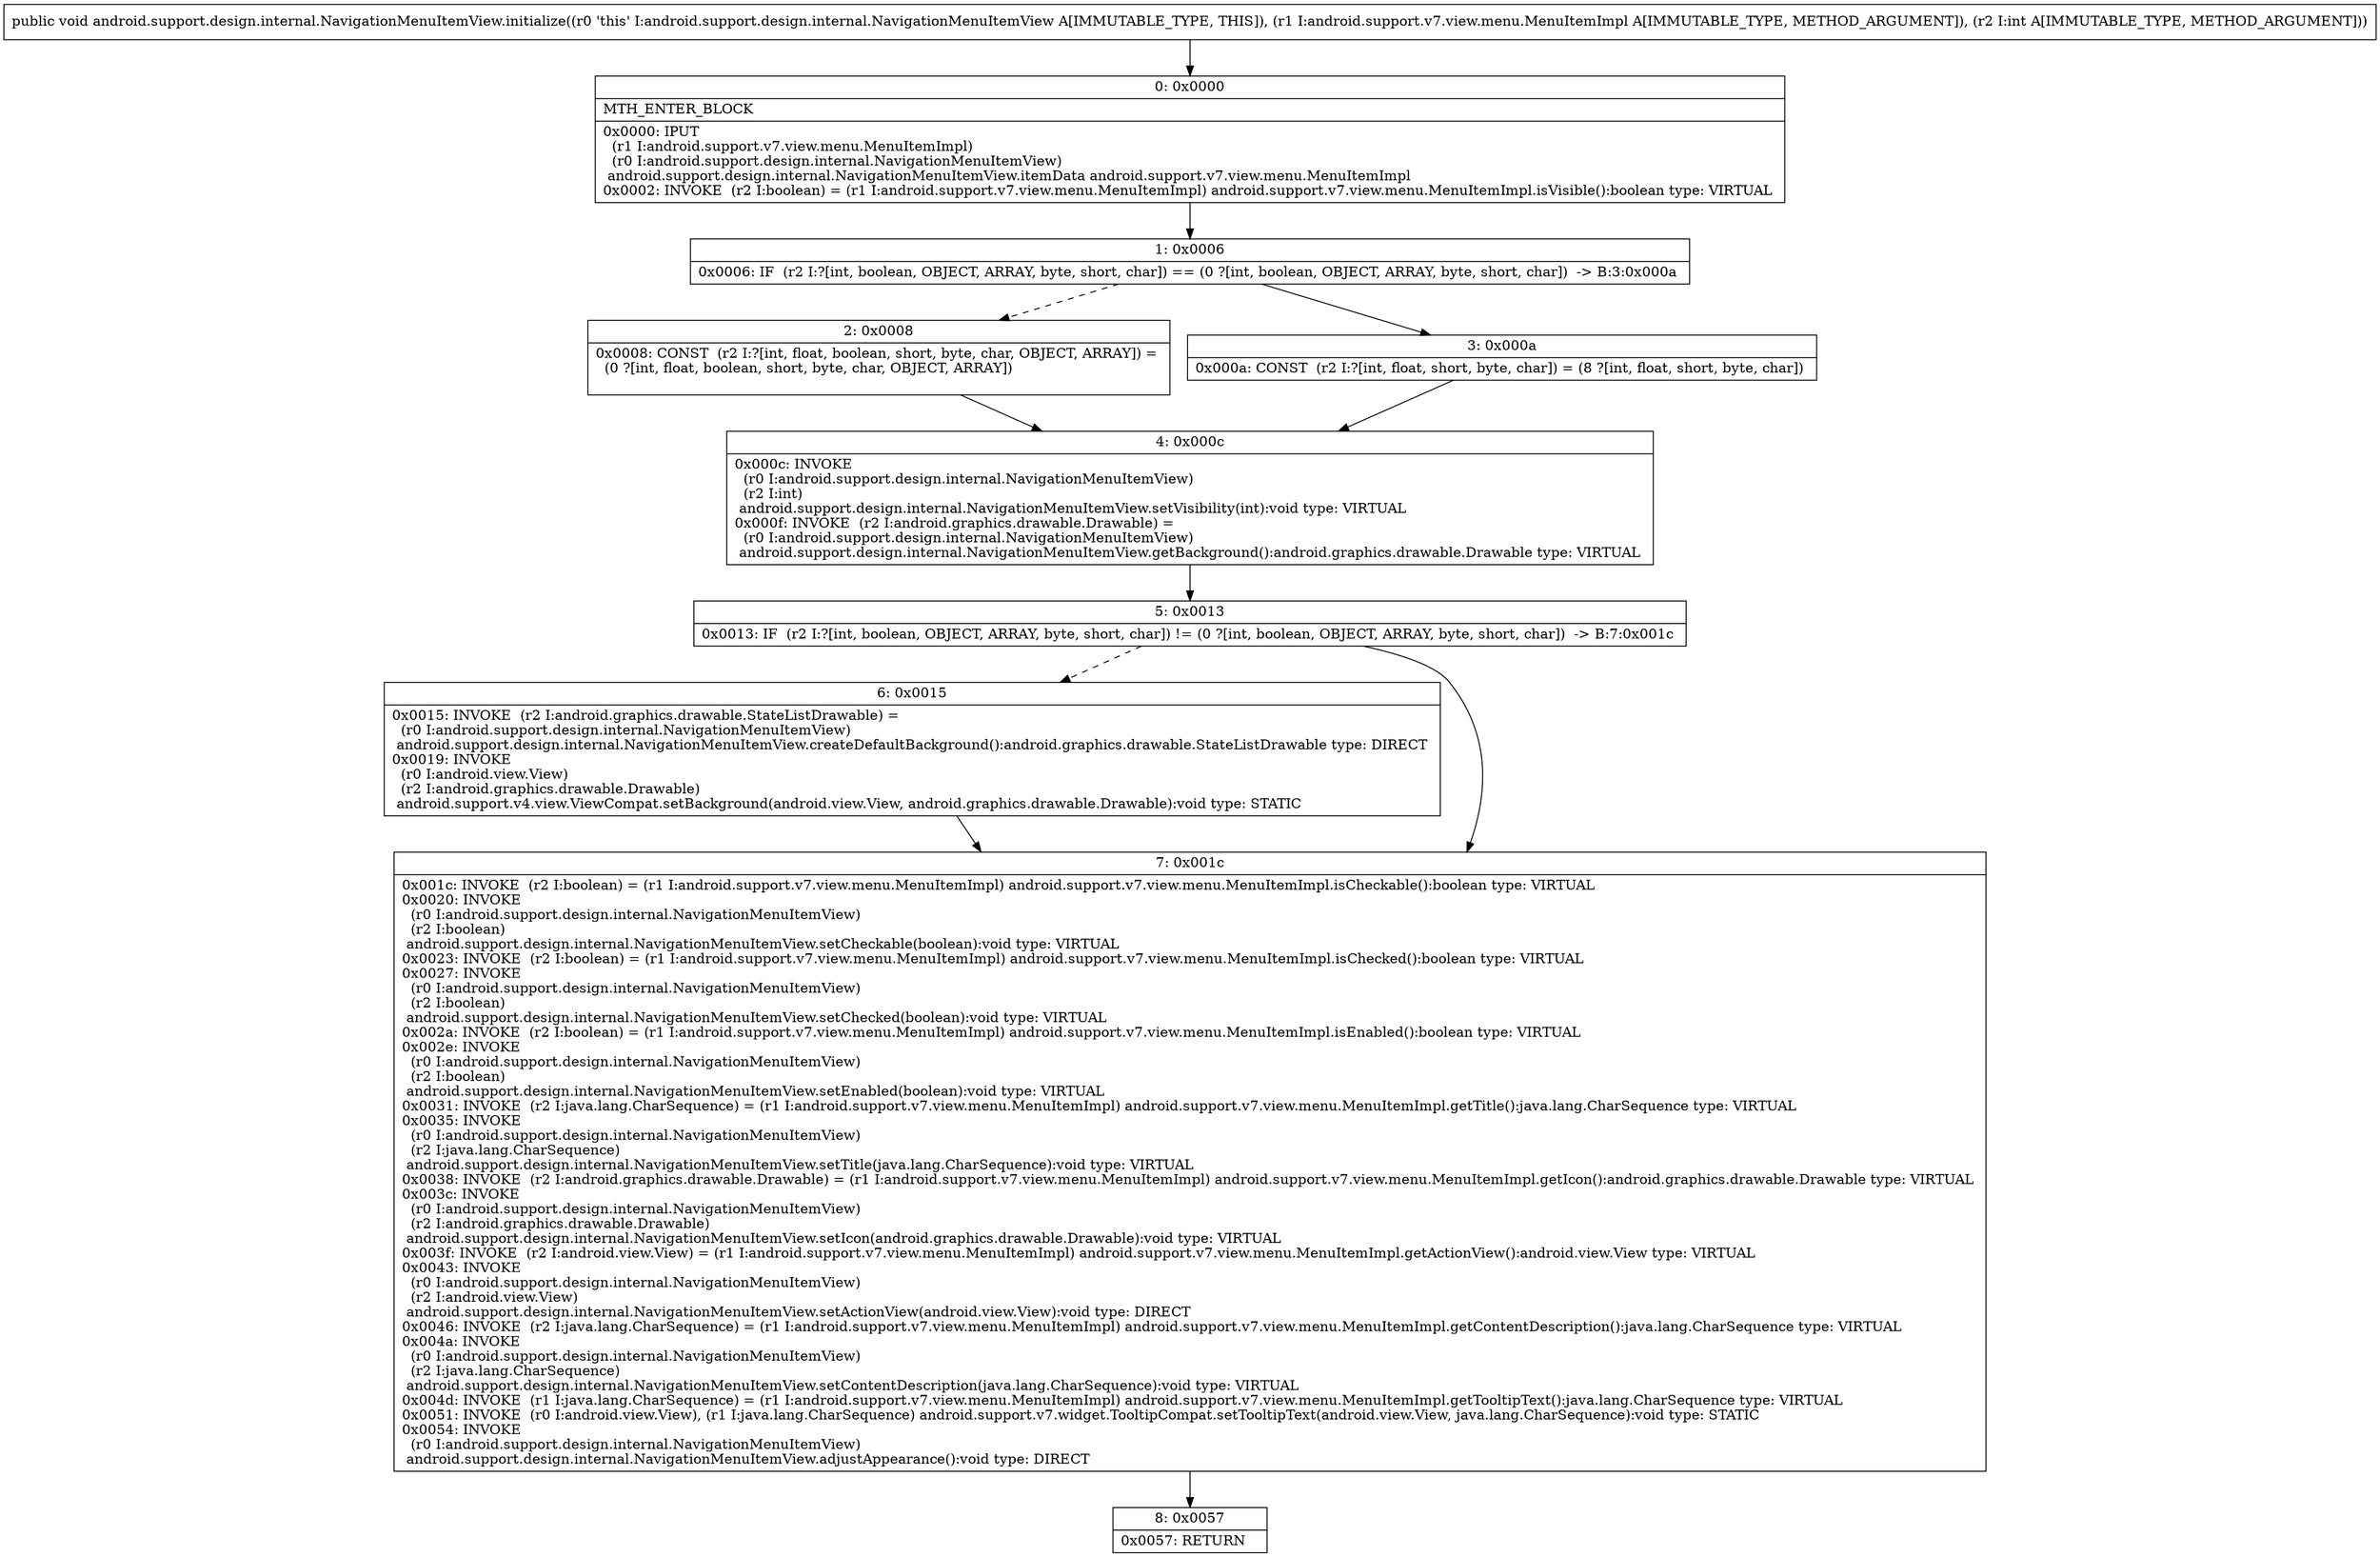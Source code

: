 digraph "CFG forandroid.support.design.internal.NavigationMenuItemView.initialize(Landroid\/support\/v7\/view\/menu\/MenuItemImpl;I)V" {
Node_0 [shape=record,label="{0\:\ 0x0000|MTH_ENTER_BLOCK\l|0x0000: IPUT  \l  (r1 I:android.support.v7.view.menu.MenuItemImpl)\l  (r0 I:android.support.design.internal.NavigationMenuItemView)\l android.support.design.internal.NavigationMenuItemView.itemData android.support.v7.view.menu.MenuItemImpl \l0x0002: INVOKE  (r2 I:boolean) = (r1 I:android.support.v7.view.menu.MenuItemImpl) android.support.v7.view.menu.MenuItemImpl.isVisible():boolean type: VIRTUAL \l}"];
Node_1 [shape=record,label="{1\:\ 0x0006|0x0006: IF  (r2 I:?[int, boolean, OBJECT, ARRAY, byte, short, char]) == (0 ?[int, boolean, OBJECT, ARRAY, byte, short, char])  \-\> B:3:0x000a \l}"];
Node_2 [shape=record,label="{2\:\ 0x0008|0x0008: CONST  (r2 I:?[int, float, boolean, short, byte, char, OBJECT, ARRAY]) = \l  (0 ?[int, float, boolean, short, byte, char, OBJECT, ARRAY])\l \l}"];
Node_3 [shape=record,label="{3\:\ 0x000a|0x000a: CONST  (r2 I:?[int, float, short, byte, char]) = (8 ?[int, float, short, byte, char]) \l}"];
Node_4 [shape=record,label="{4\:\ 0x000c|0x000c: INVOKE  \l  (r0 I:android.support.design.internal.NavigationMenuItemView)\l  (r2 I:int)\l android.support.design.internal.NavigationMenuItemView.setVisibility(int):void type: VIRTUAL \l0x000f: INVOKE  (r2 I:android.graphics.drawable.Drawable) = \l  (r0 I:android.support.design.internal.NavigationMenuItemView)\l android.support.design.internal.NavigationMenuItemView.getBackground():android.graphics.drawable.Drawable type: VIRTUAL \l}"];
Node_5 [shape=record,label="{5\:\ 0x0013|0x0013: IF  (r2 I:?[int, boolean, OBJECT, ARRAY, byte, short, char]) != (0 ?[int, boolean, OBJECT, ARRAY, byte, short, char])  \-\> B:7:0x001c \l}"];
Node_6 [shape=record,label="{6\:\ 0x0015|0x0015: INVOKE  (r2 I:android.graphics.drawable.StateListDrawable) = \l  (r0 I:android.support.design.internal.NavigationMenuItemView)\l android.support.design.internal.NavigationMenuItemView.createDefaultBackground():android.graphics.drawable.StateListDrawable type: DIRECT \l0x0019: INVOKE  \l  (r0 I:android.view.View)\l  (r2 I:android.graphics.drawable.Drawable)\l android.support.v4.view.ViewCompat.setBackground(android.view.View, android.graphics.drawable.Drawable):void type: STATIC \l}"];
Node_7 [shape=record,label="{7\:\ 0x001c|0x001c: INVOKE  (r2 I:boolean) = (r1 I:android.support.v7.view.menu.MenuItemImpl) android.support.v7.view.menu.MenuItemImpl.isCheckable():boolean type: VIRTUAL \l0x0020: INVOKE  \l  (r0 I:android.support.design.internal.NavigationMenuItemView)\l  (r2 I:boolean)\l android.support.design.internal.NavigationMenuItemView.setCheckable(boolean):void type: VIRTUAL \l0x0023: INVOKE  (r2 I:boolean) = (r1 I:android.support.v7.view.menu.MenuItemImpl) android.support.v7.view.menu.MenuItemImpl.isChecked():boolean type: VIRTUAL \l0x0027: INVOKE  \l  (r0 I:android.support.design.internal.NavigationMenuItemView)\l  (r2 I:boolean)\l android.support.design.internal.NavigationMenuItemView.setChecked(boolean):void type: VIRTUAL \l0x002a: INVOKE  (r2 I:boolean) = (r1 I:android.support.v7.view.menu.MenuItemImpl) android.support.v7.view.menu.MenuItemImpl.isEnabled():boolean type: VIRTUAL \l0x002e: INVOKE  \l  (r0 I:android.support.design.internal.NavigationMenuItemView)\l  (r2 I:boolean)\l android.support.design.internal.NavigationMenuItemView.setEnabled(boolean):void type: VIRTUAL \l0x0031: INVOKE  (r2 I:java.lang.CharSequence) = (r1 I:android.support.v7.view.menu.MenuItemImpl) android.support.v7.view.menu.MenuItemImpl.getTitle():java.lang.CharSequence type: VIRTUAL \l0x0035: INVOKE  \l  (r0 I:android.support.design.internal.NavigationMenuItemView)\l  (r2 I:java.lang.CharSequence)\l android.support.design.internal.NavigationMenuItemView.setTitle(java.lang.CharSequence):void type: VIRTUAL \l0x0038: INVOKE  (r2 I:android.graphics.drawable.Drawable) = (r1 I:android.support.v7.view.menu.MenuItemImpl) android.support.v7.view.menu.MenuItemImpl.getIcon():android.graphics.drawable.Drawable type: VIRTUAL \l0x003c: INVOKE  \l  (r0 I:android.support.design.internal.NavigationMenuItemView)\l  (r2 I:android.graphics.drawable.Drawable)\l android.support.design.internal.NavigationMenuItemView.setIcon(android.graphics.drawable.Drawable):void type: VIRTUAL \l0x003f: INVOKE  (r2 I:android.view.View) = (r1 I:android.support.v7.view.menu.MenuItemImpl) android.support.v7.view.menu.MenuItemImpl.getActionView():android.view.View type: VIRTUAL \l0x0043: INVOKE  \l  (r0 I:android.support.design.internal.NavigationMenuItemView)\l  (r2 I:android.view.View)\l android.support.design.internal.NavigationMenuItemView.setActionView(android.view.View):void type: DIRECT \l0x0046: INVOKE  (r2 I:java.lang.CharSequence) = (r1 I:android.support.v7.view.menu.MenuItemImpl) android.support.v7.view.menu.MenuItemImpl.getContentDescription():java.lang.CharSequence type: VIRTUAL \l0x004a: INVOKE  \l  (r0 I:android.support.design.internal.NavigationMenuItemView)\l  (r2 I:java.lang.CharSequence)\l android.support.design.internal.NavigationMenuItemView.setContentDescription(java.lang.CharSequence):void type: VIRTUAL \l0x004d: INVOKE  (r1 I:java.lang.CharSequence) = (r1 I:android.support.v7.view.menu.MenuItemImpl) android.support.v7.view.menu.MenuItemImpl.getTooltipText():java.lang.CharSequence type: VIRTUAL \l0x0051: INVOKE  (r0 I:android.view.View), (r1 I:java.lang.CharSequence) android.support.v7.widget.TooltipCompat.setTooltipText(android.view.View, java.lang.CharSequence):void type: STATIC \l0x0054: INVOKE  \l  (r0 I:android.support.design.internal.NavigationMenuItemView)\l android.support.design.internal.NavigationMenuItemView.adjustAppearance():void type: DIRECT \l}"];
Node_8 [shape=record,label="{8\:\ 0x0057|0x0057: RETURN   \l}"];
MethodNode[shape=record,label="{public void android.support.design.internal.NavigationMenuItemView.initialize((r0 'this' I:android.support.design.internal.NavigationMenuItemView A[IMMUTABLE_TYPE, THIS]), (r1 I:android.support.v7.view.menu.MenuItemImpl A[IMMUTABLE_TYPE, METHOD_ARGUMENT]), (r2 I:int A[IMMUTABLE_TYPE, METHOD_ARGUMENT])) }"];
MethodNode -> Node_0;
Node_0 -> Node_1;
Node_1 -> Node_2[style=dashed];
Node_1 -> Node_3;
Node_2 -> Node_4;
Node_3 -> Node_4;
Node_4 -> Node_5;
Node_5 -> Node_6[style=dashed];
Node_5 -> Node_7;
Node_6 -> Node_7;
Node_7 -> Node_8;
}

